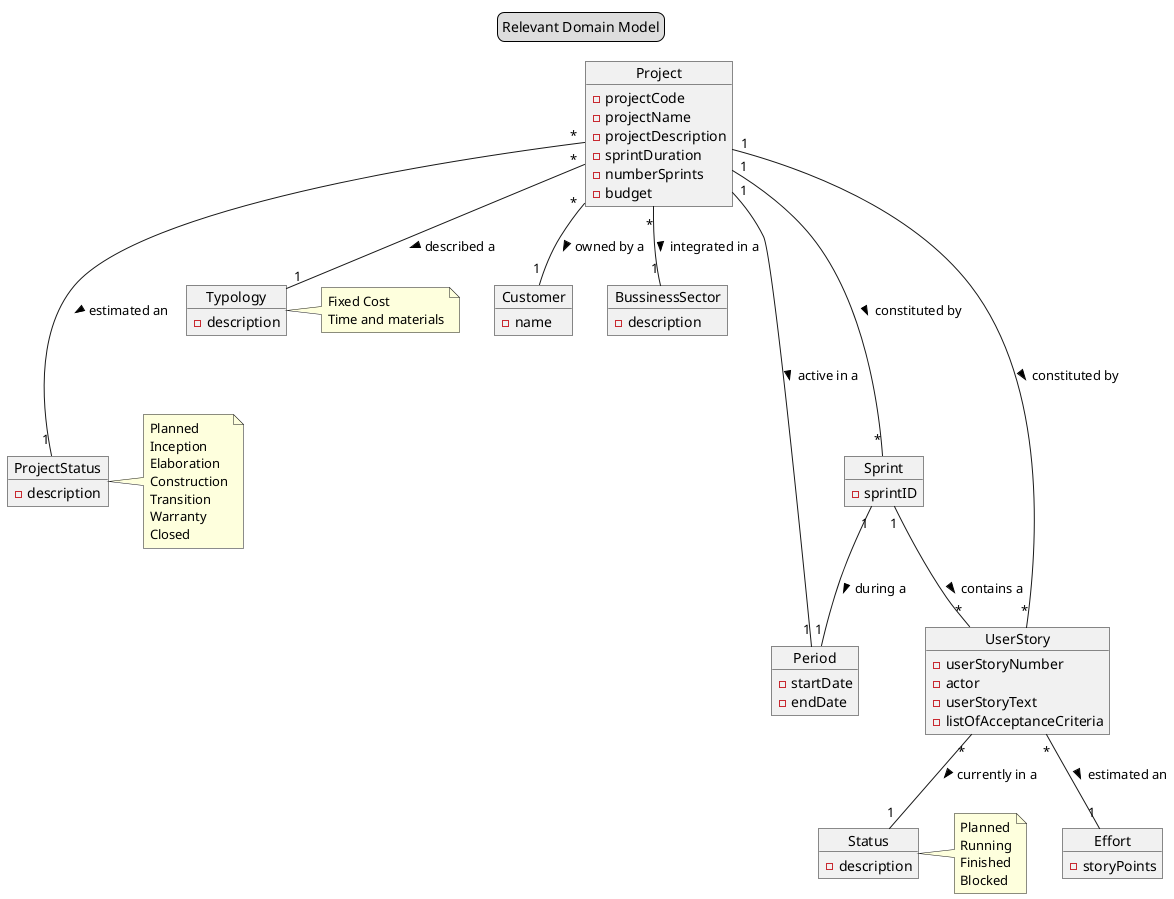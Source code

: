 @startuml
/'Domain Model'/

/'title'/

legend top
Relevant Domain Model
end legend

/'Class'/




Object "Project" as Project {
-projectCode
-projectName
-projectDescription
-sprintDuration
-numberSprints
-budget
}

Object "Customer" as Customer {
-name
}

Object "BussinessSector" as BussinessSector {
-description
}

Object "Typology" as Typology {
-description
}

Object "Period" as Period {
-startDate
-endDate
}

Object "ProjectStatus" as ProjectStatus {
-description
}


Object "Sprint" as Sprint {
-sprintID
}


Object "Status" as Status {
-description
}

Object "UserStory" as UserStory {
-userStoryNumber
-actor
-userStoryText
-listOfAcceptanceCriteria
}

Object "Effort" as Effort {
-storyPoints
}

/'Directions'/

Project "*" -- "1" Customer : owned by a  >
Project "*" -- "1" BussinessSector : integrated in a  >
Project "*" -- "1" Typology : described a  >
Project "*" --- "1" ProjectStatus : estimated an  >
Project "1" -- "1" Period : active in a >


Sprint "1" -- "1" Period : during a >
Sprint "1" -- "*" UserStory : contains a >
Project "1" --- "*" Sprint : constituted by >
Project "1" -- "*" UserStory : constituted by >
UserStory "*" -- "1" Status : currently in a  >
UserStory "*" -- "1" Effort : estimated an  >



/'notas'/


note right of ProjectStatus
    Planned
    Inception
    Elaboration
    Construction
    Transition
    Warranty
    Closed
end note

note right of Status
    Planned
    Running
    Finished
    Blocked
end note

note right of Typology
    Fixed Cost
    Time and materials
end note

@enduml